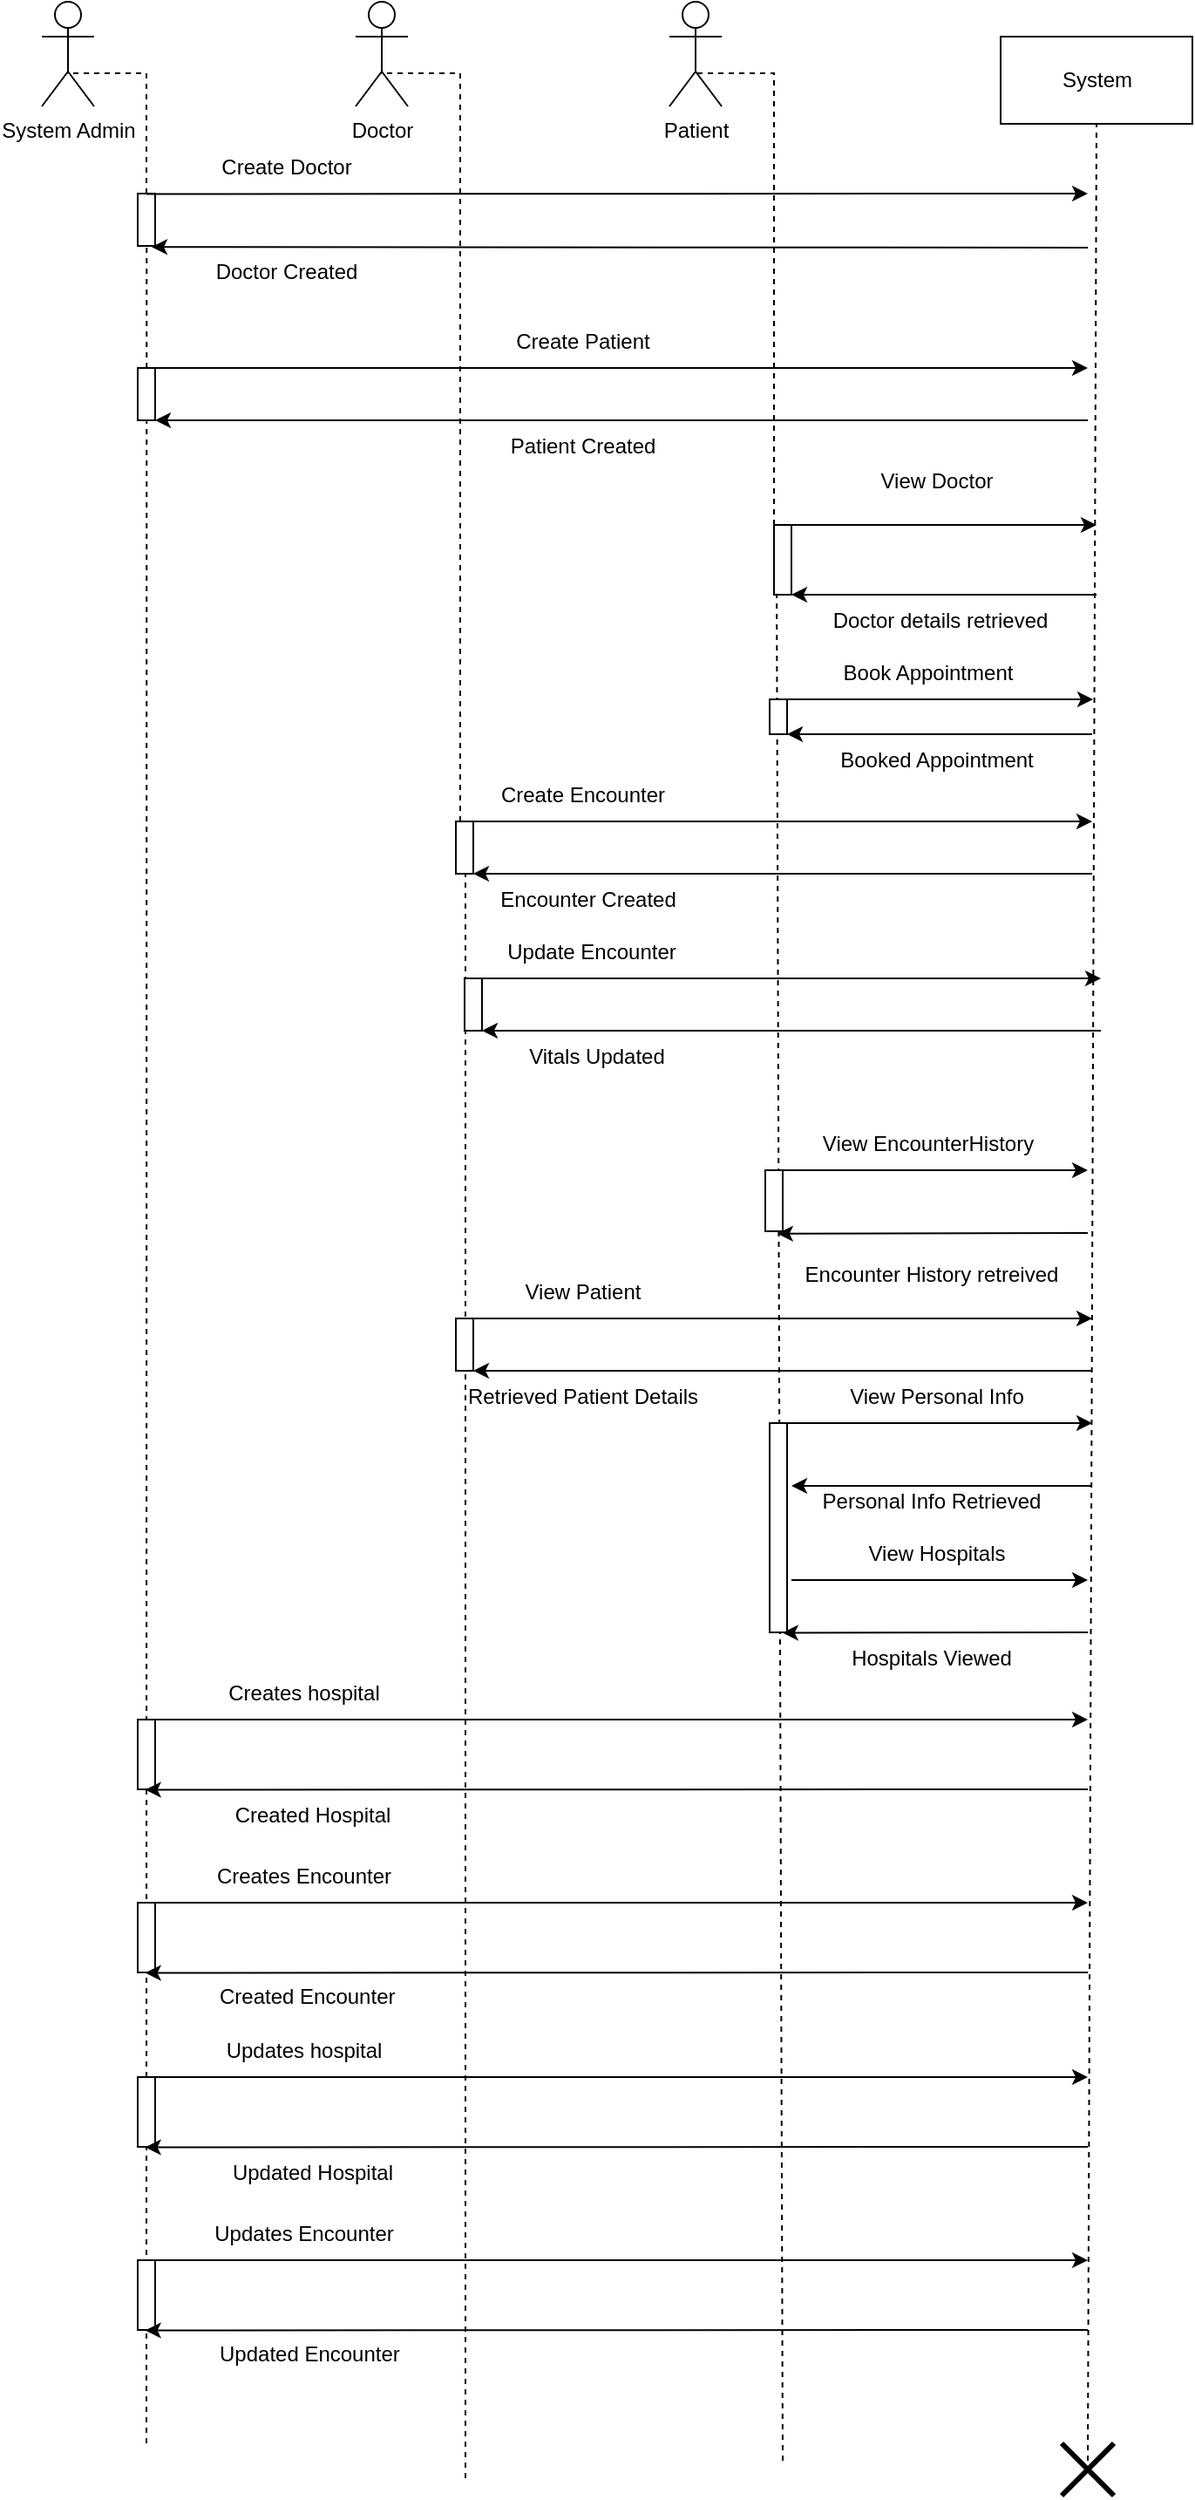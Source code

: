 <mxfile version="20.5.1" type="google" pages="2"><diagram id="kgpKYQtTHZ0yAKxKKP6v" name="Page-1"><mxGraphModel grid="1" page="0" gridSize="10" guides="1" tooltips="1" connect="1" arrows="1" fold="1" pageScale="1" pageWidth="850" pageHeight="1100" math="0" shadow="0"><root><mxCell id="0"/><mxCell id="1" parent="0"/><mxCell id="3nuBFxr9cyL0pnOWT2aG-9" value="callback" style="verticalAlign=bottom;endArrow=block;entryX=1;entryY=0;shadow=0;strokeWidth=1;" edge="1" parent="1"><mxGeometry relative="1" as="geometry"><mxPoint x="345" y="200" as="sourcePoint"/></mxGeometry></mxCell><mxCell id="3nuBFxr9cyL0pnOWT2aG-10" value="return" style="verticalAlign=bottom;endArrow=open;dashed=1;endSize=8;exitX=1;exitY=0.95;shadow=0;strokeWidth=1;" edge="1" parent="1"><mxGeometry relative="1" as="geometry"><mxPoint x="345" y="276" as="targetPoint"/></mxGeometry></mxCell><mxCell id="G8Q7i7XXhWaRESNNn0yH-6" value="System Admin" style="shape=umlActor;verticalLabelPosition=bottom;verticalAlign=top;html=1;" vertex="1" parent="1"><mxGeometry x="260" y="80" width="30" height="60" as="geometry"/></mxCell><mxCell id="G8Q7i7XXhWaRESNNn0yH-7" value="" style="endArrow=none;dashed=1;html=1;rounded=0;entryX=0.467;entryY=0.683;entryDx=0;entryDy=0;entryPerimeter=0;startArrow=none;" edge="1" parent="1" source="G8Q7i7XXhWaRESNNn0yH-18" target="G8Q7i7XXhWaRESNNn0yH-6"><mxGeometry width="50" height="50" relative="1" as="geometry"><mxPoint x="320" y="574" as="sourcePoint"/><mxPoint x="430" y="190" as="targetPoint"/><Array as="points"><mxPoint x="320" y="121"/></Array></mxGeometry></mxCell><mxCell id="G8Q7i7XXhWaRESNNn0yH-11" value="Doctor" style="shape=umlActor;verticalLabelPosition=bottom;verticalAlign=top;html=1;" vertex="1" parent="1"><mxGeometry x="440" y="80" width="30" height="60" as="geometry"/></mxCell><mxCell id="G8Q7i7XXhWaRESNNn0yH-12" value="" style="endArrow=none;dashed=1;html=1;rounded=0;entryX=0.467;entryY=0.683;entryDx=0;entryDy=0;entryPerimeter=0;startArrow=none;" edge="1" parent="1" source="G8Q7i7XXhWaRESNNn0yH-34" target="G8Q7i7XXhWaRESNNn0yH-11"><mxGeometry width="50" height="50" relative="1" as="geometry"><mxPoint x="500" y="574" as="sourcePoint"/><mxPoint x="610" y="190" as="targetPoint"/><Array as="points"><mxPoint x="500" y="121"/></Array></mxGeometry></mxCell><mxCell id="G8Q7i7XXhWaRESNNn0yH-13" value="Patient" style="shape=umlActor;verticalLabelPosition=bottom;verticalAlign=top;html=1;" vertex="1" parent="1"><mxGeometry x="620" y="80" width="30" height="60" as="geometry"/></mxCell><mxCell id="G8Q7i7XXhWaRESNNn0yH-14" value="" style="endArrow=none;dashed=1;html=1;rounded=0;entryX=0.467;entryY=0.683;entryDx=0;entryDy=0;entryPerimeter=0;startArrow=none;" edge="1" parent="1" source="G8Q7i7XXhWaRESNNn0yH-40" target="G8Q7i7XXhWaRESNNn0yH-13"><mxGeometry width="50" height="50" relative="1" as="geometry"><mxPoint x="680" y="574" as="sourcePoint"/><mxPoint x="790" y="190" as="targetPoint"/><Array as="points"><mxPoint x="680" y="121"/></Array></mxGeometry></mxCell><mxCell id="G8Q7i7XXhWaRESNNn0yH-15" value="System" style="html=1;" vertex="1" parent="1"><mxGeometry x="810" y="100" width="110" height="50" as="geometry"/></mxCell><mxCell id="G8Q7i7XXhWaRESNNn0yH-16" value="" style="endArrow=none;dashed=1;html=1;rounded=0;entryX=0.5;entryY=1;entryDx=0;entryDy=0;startArrow=none;" edge="1" parent="1" target="G8Q7i7XXhWaRESNNn0yH-15"><mxGeometry width="50" height="50" relative="1" as="geometry"><mxPoint x="860" y="1490" as="sourcePoint"/><mxPoint x="890" y="220" as="targetPoint"/></mxGeometry></mxCell><mxCell id="G8Q7i7XXhWaRESNNn0yH-18" value="" style="html=1;points=[];perimeter=orthogonalPerimeter;" vertex="1" parent="1"><mxGeometry x="315" y="190" width="10" height="30" as="geometry"/></mxCell><mxCell id="G8Q7i7XXhWaRESNNn0yH-19" value="" style="endArrow=none;dashed=1;html=1;rounded=0;entryX=0.512;entryY=1.02;entryDx=0;entryDy=0;entryPerimeter=0;startArrow=none;" edge="1" parent="1" source="G8Q7i7XXhWaRESNNn0yH-25" target="G8Q7i7XXhWaRESNNn0yH-18"><mxGeometry width="50" height="50" relative="1" as="geometry"><mxPoint x="320" y="574" as="sourcePoint"/><mxPoint x="318" y="252" as="targetPoint"/><Array as="points"/></mxGeometry></mxCell><mxCell id="G8Q7i7XXhWaRESNNn0yH-21" value="" style="endArrow=classic;html=1;rounded=0;exitX=0.518;exitY=0.008;exitDx=0;exitDy=0;exitPerimeter=0;" edge="1" parent="1" source="G8Q7i7XXhWaRESNNn0yH-18"><mxGeometry width="50" height="50" relative="1" as="geometry"><mxPoint x="390" y="280" as="sourcePoint"/><mxPoint x="860" y="190" as="targetPoint"/></mxGeometry></mxCell><mxCell id="G8Q7i7XXhWaRESNNn0yH-22" value="Create Doctor" style="text;html=1;align=center;verticalAlign=middle;resizable=0;points=[];autosize=1;strokeColor=none;fillColor=none;" vertex="1" parent="1"><mxGeometry x="350" y="160" width="100" height="30" as="geometry"/></mxCell><mxCell id="G8Q7i7XXhWaRESNNn0yH-23" value="" style="endArrow=classic;html=1;rounded=0;entryX=0.8;entryY=1.02;entryDx=0;entryDy=0;entryPerimeter=0;" edge="1" parent="1" target="G8Q7i7XXhWaRESNNn0yH-18"><mxGeometry width="50" height="50" relative="1" as="geometry"><mxPoint x="860" y="221" as="sourcePoint"/><mxPoint x="840" y="270" as="targetPoint"/></mxGeometry></mxCell><mxCell id="G8Q7i7XXhWaRESNNn0yH-24" value="Doctor Created" style="text;html=1;align=center;verticalAlign=middle;resizable=0;points=[];autosize=1;strokeColor=none;fillColor=none;" vertex="1" parent="1"><mxGeometry x="345" y="220" width="110" height="30" as="geometry"/></mxCell><mxCell id="G8Q7i7XXhWaRESNNn0yH-25" value="" style="html=1;points=[];perimeter=orthogonalPerimeter;" vertex="1" parent="1"><mxGeometry x="315" y="290" width="10" height="30" as="geometry"/></mxCell><mxCell id="G8Q7i7XXhWaRESNNn0yH-26" value="" style="endArrow=none;dashed=1;html=1;rounded=0;entryX=0.512;entryY=1.02;entryDx=0;entryDy=0;entryPerimeter=0;startArrow=none;" edge="1" parent="1" target="G8Q7i7XXhWaRESNNn0yH-25"><mxGeometry width="50" height="50" relative="1" as="geometry"><mxPoint x="320" y="1480" as="sourcePoint"/><mxPoint x="320.12" y="241" as="targetPoint"/><Array as="points"/></mxGeometry></mxCell><mxCell id="G8Q7i7XXhWaRESNNn0yH-27" value="" style="endArrow=classic;html=1;rounded=0;" edge="1" parent="1"><mxGeometry width="50" height="50" relative="1" as="geometry"><mxPoint x="320" y="290" as="sourcePoint"/><mxPoint x="860" y="290" as="targetPoint"/></mxGeometry></mxCell><mxCell id="G8Q7i7XXhWaRESNNn0yH-28" value="Create Patient" style="text;html=1;align=center;verticalAlign=middle;resizable=0;points=[];autosize=1;strokeColor=none;fillColor=none;" vertex="1" parent="1"><mxGeometry x="520" y="260" width="100" height="30" as="geometry"/></mxCell><mxCell id="G8Q7i7XXhWaRESNNn0yH-29" value="" style="endArrow=classic;html=1;rounded=0;" edge="1" parent="1" target="G8Q7i7XXhWaRESNNn0yH-25"><mxGeometry width="50" height="50" relative="1" as="geometry"><mxPoint x="860" y="320" as="sourcePoint"/><mxPoint x="320" y="341" as="targetPoint"/></mxGeometry></mxCell><mxCell id="G8Q7i7XXhWaRESNNn0yH-31" value="Patient Created" style="text;html=1;align=center;verticalAlign=middle;resizable=0;points=[];autosize=1;strokeColor=none;fillColor=none;" vertex="1" parent="1"><mxGeometry x="515" y="320" width="110" height="30" as="geometry"/></mxCell><mxCell id="G8Q7i7XXhWaRESNNn0yH-34" value="" style="html=1;points=[];perimeter=orthogonalPerimeter;" vertex="1" parent="1"><mxGeometry x="497.5" y="550" width="10" height="30" as="geometry"/></mxCell><mxCell id="G8Q7i7XXhWaRESNNn0yH-35" value="" style="endArrow=none;dashed=1;html=1;rounded=0;" edge="1" parent="1" target="G8Q7i7XXhWaRESNNn0yH-34"><mxGeometry width="50" height="50" relative="1" as="geometry"><mxPoint x="503" y="1500" as="sourcePoint"/><mxPoint x="500" y="460" as="targetPoint"/><Array as="points"/></mxGeometry></mxCell><mxCell id="G8Q7i7XXhWaRESNNn0yH-36" value="" style="endArrow=classic;html=1;rounded=0;" edge="1" parent="1" source="G8Q7i7XXhWaRESNNn0yH-34"><mxGeometry width="50" height="50" relative="1" as="geometry"><mxPoint x="592.5" y="600" as="sourcePoint"/><mxPoint x="862.5" y="550" as="targetPoint"/></mxGeometry></mxCell><mxCell id="G8Q7i7XXhWaRESNNn0yH-37" value="" style="endArrow=classic;html=1;rounded=0;" edge="1" parent="1" target="G8Q7i7XXhWaRESNNn0yH-34"><mxGeometry width="50" height="50" relative="1" as="geometry"><mxPoint x="862.5" y="580" as="sourcePoint"/><mxPoint x="502.5" y="590" as="targetPoint"/></mxGeometry></mxCell><mxCell id="G8Q7i7XXhWaRESNNn0yH-38" value="Create Encounter" style="text;html=1;align=center;verticalAlign=middle;resizable=0;points=[];autosize=1;strokeColor=none;fillColor=none;" vertex="1" parent="1"><mxGeometry x="510" y="520" width="120" height="30" as="geometry"/></mxCell><mxCell id="G8Q7i7XXhWaRESNNn0yH-39" value="Encounter Created" style="text;html=1;align=center;verticalAlign=middle;resizable=0;points=[];autosize=1;strokeColor=none;fillColor=none;" vertex="1" parent="1"><mxGeometry x="507.5" y="580" width="130" height="30" as="geometry"/></mxCell><mxCell id="G8Q7i7XXhWaRESNNn0yH-40" value="" style="html=1;points=[];perimeter=orthogonalPerimeter;" vertex="1" parent="1"><mxGeometry x="680" y="380" width="10" height="40" as="geometry"/></mxCell><mxCell id="G8Q7i7XXhWaRESNNn0yH-41" value="" style="endArrow=none;dashed=1;html=1;rounded=0;entryX=0.156;entryY=1.006;entryDx=0;entryDy=0;entryPerimeter=0;" edge="1" parent="1" target="G8Q7i7XXhWaRESNNn0yH-40"><mxGeometry width="50" height="50" relative="1" as="geometry"><mxPoint x="685" y="1490" as="sourcePoint"/><mxPoint x="680" y="460" as="targetPoint"/><Array as="points"/></mxGeometry></mxCell><mxCell id="G8Q7i7XXhWaRESNNn0yH-42" value="" style="endArrow=classic;html=1;rounded=0;" edge="1" parent="1"><mxGeometry width="50" height="50" relative="1" as="geometry"><mxPoint x="685" y="380" as="sourcePoint"/><mxPoint x="865" y="380" as="targetPoint"/></mxGeometry></mxCell><mxCell id="G8Q7i7XXhWaRESNNn0yH-43" value="View Doctor" style="text;html=1;align=center;verticalAlign=middle;resizable=0;points=[];autosize=1;strokeColor=none;fillColor=none;" vertex="1" parent="1"><mxGeometry x="727.5" y="340" width="90" height="30" as="geometry"/></mxCell><mxCell id="G8Q7i7XXhWaRESNNn0yH-44" value="" style="endArrow=classic;html=1;rounded=0;" edge="1" parent="1"><mxGeometry width="50" height="50" relative="1" as="geometry"><mxPoint x="865" y="420" as="sourcePoint"/><mxPoint x="690" y="420" as="targetPoint"/></mxGeometry></mxCell><mxCell id="G8Q7i7XXhWaRESNNn0yH-45" value="Doctor details retrieved" style="text;html=1;align=center;verticalAlign=middle;resizable=0;points=[];autosize=1;strokeColor=none;fillColor=none;" vertex="1" parent="1"><mxGeometry x="700" y="420" width="150" height="30" as="geometry"/></mxCell><mxCell id="G8Q7i7XXhWaRESNNn0yH-51" value="" style="html=1;points=[];perimeter=orthogonalPerimeter;" vertex="1" parent="1"><mxGeometry x="675" y="750" width="10" height="35" as="geometry"/></mxCell><mxCell id="G8Q7i7XXhWaRESNNn0yH-52" value="" style="endArrow=classic;html=1;rounded=0;" edge="1" parent="1"><mxGeometry width="50" height="50" relative="1" as="geometry"><mxPoint x="680" y="750" as="sourcePoint"/><mxPoint x="860" y="750" as="targetPoint"/></mxGeometry></mxCell><mxCell id="G8Q7i7XXhWaRESNNn0yH-53" value="View EncounterHistory" style="text;html=1;align=center;verticalAlign=middle;resizable=0;points=[];autosize=1;strokeColor=none;fillColor=none;" vertex="1" parent="1"><mxGeometry x="692.5" y="720" width="150" height="30" as="geometry"/></mxCell><mxCell id="G8Q7i7XXhWaRESNNn0yH-54" value="" style="endArrow=classic;html=1;rounded=0;entryX=0.691;entryY=1.039;entryDx=0;entryDy=0;entryPerimeter=0;" edge="1" parent="1" target="G8Q7i7XXhWaRESNNn0yH-51"><mxGeometry width="50" height="50" relative="1" as="geometry"><mxPoint x="860" y="786" as="sourcePoint"/><mxPoint x="685" y="790" as="targetPoint"/></mxGeometry></mxCell><mxCell id="G8Q7i7XXhWaRESNNn0yH-55" value="Encounter History retreived" style="text;html=1;align=center;verticalAlign=middle;resizable=0;points=[];autosize=1;strokeColor=none;fillColor=none;" vertex="1" parent="1"><mxGeometry x="685" y="795" width="170" height="30" as="geometry"/></mxCell><mxCell id="G8Q7i7XXhWaRESNNn0yH-56" value="" style="html=1;points=[];perimeter=orthogonalPerimeter;" vertex="1" parent="1"><mxGeometry x="497.5" y="835" width="10" height="30" as="geometry"/></mxCell><mxCell id="G8Q7i7XXhWaRESNNn0yH-57" value="" style="endArrow=classic;html=1;rounded=0;" edge="1" parent="1" source="G8Q7i7XXhWaRESNNn0yH-56"><mxGeometry width="50" height="50" relative="1" as="geometry"><mxPoint x="592.5" y="885" as="sourcePoint"/><mxPoint x="862.5" y="835" as="targetPoint"/></mxGeometry></mxCell><mxCell id="G8Q7i7XXhWaRESNNn0yH-58" value="" style="endArrow=classic;html=1;rounded=0;" edge="1" parent="1" target="G8Q7i7XXhWaRESNNn0yH-56"><mxGeometry width="50" height="50" relative="1" as="geometry"><mxPoint x="862.5" y="865" as="sourcePoint"/><mxPoint x="502.5" y="875" as="targetPoint"/></mxGeometry></mxCell><mxCell id="G8Q7i7XXhWaRESNNn0yH-59" value="View Patient" style="text;html=1;align=center;verticalAlign=middle;resizable=0;points=[];autosize=1;strokeColor=none;fillColor=none;" vertex="1" parent="1"><mxGeometry x="525" y="805" width="90" height="30" as="geometry"/></mxCell><mxCell id="G8Q7i7XXhWaRESNNn0yH-60" value="Retrieved Patient Details" style="text;html=1;align=center;verticalAlign=middle;resizable=0;points=[];autosize=1;strokeColor=none;fillColor=none;" vertex="1" parent="1"><mxGeometry x="490" y="865" width="160" height="30" as="geometry"/></mxCell><mxCell id="G8Q7i7XXhWaRESNNn0yH-61" value="" style="html=1;points=[];perimeter=orthogonalPerimeter;" vertex="1" parent="1"><mxGeometry x="677.5" y="895" width="10" height="120" as="geometry"/></mxCell><mxCell id="G8Q7i7XXhWaRESNNn0yH-62" value="" style="endArrow=classic;html=1;rounded=0;" edge="1" parent="1"><mxGeometry width="50" height="50" relative="1" as="geometry"><mxPoint x="682.5" y="895" as="sourcePoint"/><mxPoint x="862.5" y="895" as="targetPoint"/></mxGeometry></mxCell><mxCell id="G8Q7i7XXhWaRESNNn0yH-63" value="View Personal Info" style="text;html=1;align=center;verticalAlign=middle;resizable=0;points=[];autosize=1;strokeColor=none;fillColor=none;" vertex="1" parent="1"><mxGeometry x="707.5" y="865" width="130" height="30" as="geometry"/></mxCell><mxCell id="G8Q7i7XXhWaRESNNn0yH-64" value="" style="endArrow=classic;html=1;rounded=0;" edge="1" parent="1"><mxGeometry width="50" height="50" relative="1" as="geometry"><mxPoint x="862.5" y="931" as="sourcePoint"/><mxPoint x="690" y="931" as="targetPoint"/></mxGeometry></mxCell><mxCell id="G8Q7i7XXhWaRESNNn0yH-66" value="" style="endArrow=classic;html=1;rounded=0;" edge="1" parent="1"><mxGeometry width="50" height="50" relative="1" as="geometry"><mxPoint x="690" y="985" as="sourcePoint"/><mxPoint x="860" y="985" as="targetPoint"/></mxGeometry></mxCell><mxCell id="G8Q7i7XXhWaRESNNn0yH-67" value="View Hospitals" style="text;html=1;align=center;verticalAlign=middle;resizable=0;points=[];autosize=1;strokeColor=none;fillColor=none;" vertex="1" parent="1"><mxGeometry x="717.5" y="955" width="110" height="30" as="geometry"/></mxCell><mxCell id="G8Q7i7XXhWaRESNNn0yH-69" value="" style="endArrow=classic;html=1;rounded=0;entryX=0.739;entryY=1.002;entryDx=0;entryDy=0;entryPerimeter=0;" edge="1" parent="1" target="G8Q7i7XXhWaRESNNn0yH-61"><mxGeometry width="50" height="50" relative="1" as="geometry"><mxPoint x="860" y="1015" as="sourcePoint"/><mxPoint x="700" y="941" as="targetPoint"/></mxGeometry></mxCell><mxCell id="G8Q7i7XXhWaRESNNn0yH-70" value="Personal Info Retrieved" style="text;html=1;align=center;verticalAlign=middle;resizable=0;points=[];autosize=1;strokeColor=none;fillColor=none;" vertex="1" parent="1"><mxGeometry x="695" y="925" width="150" height="30" as="geometry"/></mxCell><mxCell id="G8Q7i7XXhWaRESNNn0yH-71" value="" style="html=1;points=[];perimeter=orthogonalPerimeter;" vertex="1" parent="1"><mxGeometry x="315" y="1065" width="10" height="40" as="geometry"/></mxCell><mxCell id="G8Q7i7XXhWaRESNNn0yH-73" value="" style="endArrow=classic;html=1;rounded=0;" edge="1" parent="1" source="G8Q7i7XXhWaRESNNn0yH-71"><mxGeometry width="50" height="50" relative="1" as="geometry"><mxPoint x="410" y="1095" as="sourcePoint"/><mxPoint x="860" y="1065" as="targetPoint"/></mxGeometry></mxCell><mxCell id="G8Q7i7XXhWaRESNNn0yH-74" value="Creates hospital" style="text;html=1;align=center;verticalAlign=middle;resizable=0;points=[];autosize=1;strokeColor=none;fillColor=none;" vertex="1" parent="1"><mxGeometry x="355" y="1035" width="110" height="30" as="geometry"/></mxCell><mxCell id="G8Q7i7XXhWaRESNNn0yH-75" value="" style="endArrow=classic;html=1;rounded=0;entryX=0.433;entryY=1.006;entryDx=0;entryDy=0;entryPerimeter=0;" edge="1" parent="1" target="G8Q7i7XXhWaRESNNn0yH-71"><mxGeometry width="50" height="50" relative="1" as="geometry"><mxPoint x="860" y="1105" as="sourcePoint"/><mxPoint x="517.5" y="715" as="targetPoint"/></mxGeometry></mxCell><mxCell id="G8Q7i7XXhWaRESNNn0yH-76" value="Created Hospital" style="text;html=1;align=center;verticalAlign=middle;resizable=0;points=[];autosize=1;strokeColor=none;fillColor=none;" vertex="1" parent="1"><mxGeometry x="355" y="1105" width="120" height="30" as="geometry"/></mxCell><mxCell id="G8Q7i7XXhWaRESNNn0yH-77" value="Hospitals Viewed" style="text;html=1;align=center;verticalAlign=middle;resizable=0;points=[];autosize=1;strokeColor=none;fillColor=none;" vertex="1" parent="1"><mxGeometry x="710" y="1015" width="120" height="30" as="geometry"/></mxCell><mxCell id="G8Q7i7XXhWaRESNNn0yH-79" value="" style="shape=umlDestroy;whiteSpace=wrap;html=1;strokeWidth=3;" vertex="1" parent="1"><mxGeometry x="845" y="1480" width="30" height="30" as="geometry"/></mxCell><mxCell id="G8Q7i7XXhWaRESNNn0yH-81" value="" style="html=1;points=[];perimeter=orthogonalPerimeter;" vertex="1" parent="1"><mxGeometry x="677.5" y="480" width="10" height="20" as="geometry"/></mxCell><mxCell id="G8Q7i7XXhWaRESNNn0yH-82" value="" style="endArrow=classic;html=1;rounded=0;" edge="1" parent="1"><mxGeometry width="50" height="50" relative="1" as="geometry"><mxPoint x="683" y="480" as="sourcePoint"/><mxPoint x="863" y="480" as="targetPoint"/></mxGeometry></mxCell><mxCell id="G8Q7i7XXhWaRESNNn0yH-83" value="" style="endArrow=classic;html=1;rounded=0;" edge="1" parent="1"><mxGeometry width="50" height="50" relative="1" as="geometry"><mxPoint x="862.5" y="500" as="sourcePoint"/><mxPoint x="687.5" y="500" as="targetPoint"/></mxGeometry></mxCell><mxCell id="G8Q7i7XXhWaRESNNn0yH-84" value="Booked Appointment" style="text;html=1;align=center;verticalAlign=middle;resizable=0;points=[];autosize=1;strokeColor=none;fillColor=none;" vertex="1" parent="1"><mxGeometry x="702.5" y="500" width="140" height="30" as="geometry"/></mxCell><mxCell id="G8Q7i7XXhWaRESNNn0yH-85" value="Book Appointment" style="text;html=1;align=center;verticalAlign=middle;resizable=0;points=[];autosize=1;strokeColor=none;fillColor=none;" vertex="1" parent="1"><mxGeometry x="707.5" y="450" width="120" height="30" as="geometry"/></mxCell><mxCell id="G8Q7i7XXhWaRESNNn0yH-86" value="" style="html=1;points=[];perimeter=orthogonalPerimeter;" vertex="1" parent="1"><mxGeometry x="502.5" y="640" width="10" height="30" as="geometry"/></mxCell><mxCell id="G8Q7i7XXhWaRESNNn0yH-87" value="" style="endArrow=classic;html=1;rounded=0;" edge="1" parent="1" source="G8Q7i7XXhWaRESNNn0yH-86"><mxGeometry width="50" height="50" relative="1" as="geometry"><mxPoint x="597.5" y="690" as="sourcePoint"/><mxPoint x="867.5" y="640" as="targetPoint"/></mxGeometry></mxCell><mxCell id="G8Q7i7XXhWaRESNNn0yH-88" value="" style="endArrow=classic;html=1;rounded=0;" edge="1" parent="1" target="G8Q7i7XXhWaRESNNn0yH-86"><mxGeometry width="50" height="50" relative="1" as="geometry"><mxPoint x="867.5" y="670" as="sourcePoint"/><mxPoint x="507.5" y="680" as="targetPoint"/></mxGeometry></mxCell><mxCell id="G8Q7i7XXhWaRESNNn0yH-89" value="Update Encounter" style="text;html=1;align=center;verticalAlign=middle;resizable=0;points=[];autosize=1;strokeColor=none;fillColor=none;" vertex="1" parent="1"><mxGeometry x="515" y="610" width="120" height="30" as="geometry"/></mxCell><mxCell id="G8Q7i7XXhWaRESNNn0yH-90" value="Vitals Updated" style="text;html=1;align=center;verticalAlign=middle;resizable=0;points=[];autosize=1;strokeColor=none;fillColor=none;" vertex="1" parent="1"><mxGeometry x="527.5" y="670" width="100" height="30" as="geometry"/></mxCell><mxCell id="G8Q7i7XXhWaRESNNn0yH-93" value="" style="html=1;points=[];perimeter=orthogonalPerimeter;" vertex="1" parent="1"><mxGeometry x="315" y="1170" width="10" height="40" as="geometry"/></mxCell><mxCell id="G8Q7i7XXhWaRESNNn0yH-94" value="" style="endArrow=classic;html=1;rounded=0;" edge="1" parent="1" source="G8Q7i7XXhWaRESNNn0yH-93"><mxGeometry width="50" height="50" relative="1" as="geometry"><mxPoint x="410" y="1200" as="sourcePoint"/><mxPoint x="860" y="1170" as="targetPoint"/></mxGeometry></mxCell><mxCell id="G8Q7i7XXhWaRESNNn0yH-95" value="Creates Encounter" style="text;html=1;align=center;verticalAlign=middle;resizable=0;points=[];autosize=1;strokeColor=none;fillColor=none;" vertex="1" parent="1"><mxGeometry x="345" y="1140" width="130" height="30" as="geometry"/></mxCell><mxCell id="G8Q7i7XXhWaRESNNn0yH-96" value="" style="endArrow=classic;html=1;rounded=0;entryX=0.433;entryY=1.006;entryDx=0;entryDy=0;entryPerimeter=0;" edge="1" parent="1" target="G8Q7i7XXhWaRESNNn0yH-93"><mxGeometry width="50" height="50" relative="1" as="geometry"><mxPoint x="860" y="1210" as="sourcePoint"/><mxPoint x="517.5" y="820" as="targetPoint"/></mxGeometry></mxCell><mxCell id="G8Q7i7XXhWaRESNNn0yH-99" value="&amp;nbsp;&amp;nbsp;&amp;nbsp;&amp;nbsp;&amp;nbsp;&amp;nbsp;&amp;nbsp;&amp;nbsp; Created Encounter" style="text;whiteSpace=wrap;html=1;" vertex="1" parent="1"><mxGeometry x="330" y="1210" width="190" height="40" as="geometry"/></mxCell><mxCell id="G8Q7i7XXhWaRESNNn0yH-110" value="" style="html=1;points=[];perimeter=orthogonalPerimeter;" vertex="1" parent="1"><mxGeometry x="315" y="1270" width="10" height="40" as="geometry"/></mxCell><mxCell id="G8Q7i7XXhWaRESNNn0yH-111" value="" style="endArrow=classic;html=1;rounded=0;" edge="1" parent="1" source="G8Q7i7XXhWaRESNNn0yH-110"><mxGeometry width="50" height="50" relative="1" as="geometry"><mxPoint x="410" y="1300" as="sourcePoint"/><mxPoint x="860" y="1270.0" as="targetPoint"/></mxGeometry></mxCell><mxCell id="G8Q7i7XXhWaRESNNn0yH-112" value="Updates hospital" style="text;html=1;align=center;verticalAlign=middle;resizable=0;points=[];autosize=1;strokeColor=none;fillColor=none;" vertex="1" parent="1"><mxGeometry x="350" y="1240" width="120" height="30" as="geometry"/></mxCell><mxCell id="G8Q7i7XXhWaRESNNn0yH-113" value="" style="endArrow=classic;html=1;rounded=0;entryX=0.433;entryY=1.006;entryDx=0;entryDy=0;entryPerimeter=0;" edge="1" parent="1" target="G8Q7i7XXhWaRESNNn0yH-110"><mxGeometry width="50" height="50" relative="1" as="geometry"><mxPoint x="860" y="1310.0" as="sourcePoint"/><mxPoint x="517.5" y="920" as="targetPoint"/></mxGeometry></mxCell><mxCell id="G8Q7i7XXhWaRESNNn0yH-114" value="Updated Hospital" style="text;html=1;align=center;verticalAlign=middle;resizable=0;points=[];autosize=1;strokeColor=none;fillColor=none;" vertex="1" parent="1"><mxGeometry x="355" y="1310" width="120" height="30" as="geometry"/></mxCell><mxCell id="G8Q7i7XXhWaRESNNn0yH-115" value="" style="html=1;points=[];perimeter=orthogonalPerimeter;" vertex="1" parent="1"><mxGeometry x="315" y="1375" width="10" height="40" as="geometry"/></mxCell><mxCell id="G8Q7i7XXhWaRESNNn0yH-116" value="" style="endArrow=classic;html=1;rounded=0;" edge="1" parent="1" source="G8Q7i7XXhWaRESNNn0yH-115"><mxGeometry width="50" height="50" relative="1" as="geometry"><mxPoint x="410" y="1405" as="sourcePoint"/><mxPoint x="860" y="1375.0" as="targetPoint"/></mxGeometry></mxCell><mxCell id="G8Q7i7XXhWaRESNNn0yH-117" value="Updates Encounter" style="text;html=1;align=center;verticalAlign=middle;resizable=0;points=[];autosize=1;strokeColor=none;fillColor=none;" vertex="1" parent="1"><mxGeometry x="345" y="1345" width="130" height="30" as="geometry"/></mxCell><mxCell id="G8Q7i7XXhWaRESNNn0yH-118" value="" style="endArrow=classic;html=1;rounded=0;entryX=0.433;entryY=1.006;entryDx=0;entryDy=0;entryPerimeter=0;" edge="1" parent="1" target="G8Q7i7XXhWaRESNNn0yH-115"><mxGeometry width="50" height="50" relative="1" as="geometry"><mxPoint x="860" y="1415.0" as="sourcePoint"/><mxPoint x="517.5" y="1025" as="targetPoint"/></mxGeometry></mxCell><mxCell id="G8Q7i7XXhWaRESNNn0yH-119" value="&amp;nbsp; &amp;nbsp; &amp;nbsp; &amp;nbsp;&amp;nbsp; Updated Encounter" style="text;whiteSpace=wrap;html=1;" vertex="1" parent="1"><mxGeometry x="330" y="1415" width="190" height="40" as="geometry"/></mxCell></root></mxGraphModel></diagram><diagram id="PXwzqQQz0UJ1clhAfGXp" name="Page-2"><mxGraphModel grid="1" page="1" gridSize="10" guides="1" tooltips="1" connect="1" arrows="1" fold="1" pageScale="1" pageWidth="850" pageHeight="1100" math="0" shadow="0"><root><mxCell id="0"/><mxCell id="1" parent="0"/><mxCell id="MIMg9S5o4jGFpiZ387uD-1" value="System Admin" style="shape=umlActor;verticalLabelPosition=bottom;verticalAlign=top;html=1;" parent="1" vertex="1"><mxGeometry x="260" y="80" width="30" height="60" as="geometry"/></mxCell><mxCell id="MIMg9S5o4jGFpiZ387uD-2" value="" style="endArrow=none;dashed=1;html=1;rounded=0;entryX=0.467;entryY=0.683;entryDx=0;entryDy=0;entryPerimeter=0;startArrow=none;" parent="1" source="MIMg9S5o4jGFpiZ387uD-9" target="MIMg9S5o4jGFpiZ387uD-1" edge="1"><mxGeometry width="50" height="50" relative="1" as="geometry"><mxPoint x="320" y="574" as="sourcePoint"/><mxPoint x="430" y="190" as="targetPoint"/><Array as="points"><mxPoint x="320" y="121"/></Array></mxGeometry></mxCell><mxCell id="MIMg9S5o4jGFpiZ387uD-3" value="Doctor" style="shape=umlActor;verticalLabelPosition=bottom;verticalAlign=top;html=1;" parent="1" vertex="1"><mxGeometry x="440" y="80" width="30" height="60" as="geometry"/></mxCell><mxCell id="MIMg9S5o4jGFpiZ387uD-4" value="" style="endArrow=none;dashed=1;html=1;rounded=0;entryX=0.467;entryY=0.683;entryDx=0;entryDy=0;entryPerimeter=0;startArrow=none;" parent="1" source="MIMg9S5o4jGFpiZ387uD-21" target="MIMg9S5o4jGFpiZ387uD-3" edge="1"><mxGeometry width="50" height="50" relative="1" as="geometry"><mxPoint x="500" y="574" as="sourcePoint"/><mxPoint x="610" y="190" as="targetPoint"/><Array as="points"><mxPoint x="500" y="121"/></Array></mxGeometry></mxCell><mxCell id="MIMg9S5o4jGFpiZ387uD-5" value="Patient" style="shape=umlActor;verticalLabelPosition=bottom;verticalAlign=top;html=1;" parent="1" vertex="1"><mxGeometry x="620" y="80" width="30" height="60" as="geometry"/></mxCell><mxCell id="MIMg9S5o4jGFpiZ387uD-6" value="" style="endArrow=none;dashed=1;html=1;rounded=0;entryX=0.467;entryY=0.683;entryDx=0;entryDy=0;entryPerimeter=0;startArrow=none;" parent="1" source="MIMg9S5o4jGFpiZ387uD-27" target="MIMg9S5o4jGFpiZ387uD-5" edge="1"><mxGeometry width="50" height="50" relative="1" as="geometry"><mxPoint x="680" y="574" as="sourcePoint"/><mxPoint x="790" y="190" as="targetPoint"/><Array as="points"><mxPoint x="680" y="121"/></Array></mxGeometry></mxCell><mxCell id="MIMg9S5o4jGFpiZ387uD-7" value="System" style="html=1;" parent="1" vertex="1"><mxGeometry x="810" y="100" width="110" height="50" as="geometry"/></mxCell><mxCell id="MIMg9S5o4jGFpiZ387uD-8" value="" style="endArrow=none;dashed=1;html=1;rounded=0;entryX=0.5;entryY=1;entryDx=0;entryDy=0;startArrow=none;" parent="1" source="MIMg9S5o4jGFpiZ387uD-58" target="MIMg9S5o4jGFpiZ387uD-7" edge="1"><mxGeometry width="50" height="50" relative="1" as="geometry"><mxPoint x="865" y="1023.333" as="sourcePoint"/><mxPoint x="890" y="220" as="targetPoint"/></mxGeometry></mxCell><mxCell id="MIMg9S5o4jGFpiZ387uD-9" value="" style="html=1;points=[];perimeter=orthogonalPerimeter;" parent="1" vertex="1"><mxGeometry x="315" y="190" width="10" height="30" as="geometry"/></mxCell><mxCell id="MIMg9S5o4jGFpiZ387uD-10" value="" style="endArrow=none;dashed=1;html=1;rounded=0;entryX=0.512;entryY=1.02;entryDx=0;entryDy=0;entryPerimeter=0;startArrow=none;" parent="1" source="MIMg9S5o4jGFpiZ387uD-15" target="MIMg9S5o4jGFpiZ387uD-9" edge="1"><mxGeometry width="50" height="50" relative="1" as="geometry"><mxPoint x="320" y="574" as="sourcePoint"/><mxPoint x="318" y="252" as="targetPoint"/><Array as="points"/></mxGeometry></mxCell><mxCell id="MIMg9S5o4jGFpiZ387uD-11" value="" style="endArrow=classic;html=1;rounded=0;exitX=0.518;exitY=0.008;exitDx=0;exitDy=0;exitPerimeter=0;" parent="1" source="MIMg9S5o4jGFpiZ387uD-9" edge="1"><mxGeometry width="50" height="50" relative="1" as="geometry"><mxPoint x="390" y="280" as="sourcePoint"/><mxPoint x="860" y="190" as="targetPoint"/></mxGeometry></mxCell><mxCell id="MIMg9S5o4jGFpiZ387uD-12" value="Create Doctor" style="text;html=1;align=center;verticalAlign=middle;resizable=0;points=[];autosize=1;strokeColor=none;fillColor=none;" parent="1" vertex="1"><mxGeometry x="350" y="160" width="100" height="30" as="geometry"/></mxCell><mxCell id="MIMg9S5o4jGFpiZ387uD-13" value="" style="endArrow=classic;html=1;rounded=0;entryX=0.8;entryY=1.02;entryDx=0;entryDy=0;entryPerimeter=0;" parent="1" target="MIMg9S5o4jGFpiZ387uD-9" edge="1"><mxGeometry width="50" height="50" relative="1" as="geometry"><mxPoint x="860" y="221" as="sourcePoint"/><mxPoint x="840" y="270" as="targetPoint"/></mxGeometry></mxCell><mxCell id="MIMg9S5o4jGFpiZ387uD-14" value="Doctor Created" style="text;html=1;align=center;verticalAlign=middle;resizable=0;points=[];autosize=1;strokeColor=none;fillColor=none;" parent="1" vertex="1"><mxGeometry x="345" y="220" width="110" height="30" as="geometry"/></mxCell><mxCell id="MIMg9S5o4jGFpiZ387uD-15" value="" style="html=1;points=[];perimeter=orthogonalPerimeter;" parent="1" vertex="1"><mxGeometry x="315" y="290" width="10" height="30" as="geometry"/></mxCell><mxCell id="MIMg9S5o4jGFpiZ387uD-16" value="" style="endArrow=none;dashed=1;html=1;rounded=0;entryX=0.512;entryY=1.02;entryDx=0;entryDy=0;entryPerimeter=0;startArrow=none;" parent="1" source="MIMg9S5o4jGFpiZ387uD-51" target="MIMg9S5o4jGFpiZ387uD-15" edge="1"><mxGeometry width="50" height="50" relative="1" as="geometry"><mxPoint x="320" y="990" as="sourcePoint"/><mxPoint x="320.12" y="241" as="targetPoint"/><Array as="points"/></mxGeometry></mxCell><mxCell id="MIMg9S5o4jGFpiZ387uD-17" value="" style="endArrow=classic;html=1;rounded=0;" parent="1" edge="1"><mxGeometry width="50" height="50" relative="1" as="geometry"><mxPoint x="320" y="290" as="sourcePoint"/><mxPoint x="860" y="290" as="targetPoint"/></mxGeometry></mxCell><mxCell id="MIMg9S5o4jGFpiZ387uD-18" value="Create Patient" style="text;html=1;align=center;verticalAlign=middle;resizable=0;points=[];autosize=1;strokeColor=none;fillColor=none;" parent="1" vertex="1"><mxGeometry x="520" y="260" width="100" height="30" as="geometry"/></mxCell><mxCell id="MIMg9S5o4jGFpiZ387uD-19" value="" style="endArrow=classic;html=1;rounded=0;" parent="1" target="MIMg9S5o4jGFpiZ387uD-15" edge="1"><mxGeometry width="50" height="50" relative="1" as="geometry"><mxPoint x="860" y="320" as="sourcePoint"/><mxPoint x="320" y="341" as="targetPoint"/></mxGeometry></mxCell><mxCell id="MIMg9S5o4jGFpiZ387uD-20" value="Patient Created" style="text;html=1;align=center;verticalAlign=middle;resizable=0;points=[];autosize=1;strokeColor=none;fillColor=none;" parent="1" vertex="1"><mxGeometry x="515" y="320" width="110" height="30" as="geometry"/></mxCell><mxCell id="MIMg9S5o4jGFpiZ387uD-21" value="" style="html=1;points=[];perimeter=orthogonalPerimeter;" parent="1" vertex="1"><mxGeometry x="497.5" y="450" width="10" height="30" as="geometry"/></mxCell><mxCell id="MIMg9S5o4jGFpiZ387uD-22" value="" style="endArrow=none;dashed=1;html=1;rounded=0;" parent="1" target="MIMg9S5o4jGFpiZ387uD-21" edge="1"><mxGeometry width="50" height="50" relative="1" as="geometry"><mxPoint x="503" y="1120" as="sourcePoint"/><mxPoint x="500" y="460" as="targetPoint"/><Array as="points"/></mxGeometry></mxCell><mxCell id="MIMg9S5o4jGFpiZ387uD-23" value="" style="endArrow=classic;html=1;rounded=0;" parent="1" source="MIMg9S5o4jGFpiZ387uD-21" edge="1"><mxGeometry width="50" height="50" relative="1" as="geometry"><mxPoint x="592.5" y="500" as="sourcePoint"/><mxPoint x="862.5" y="450" as="targetPoint"/></mxGeometry></mxCell><mxCell id="MIMg9S5o4jGFpiZ387uD-24" value="" style="endArrow=classic;html=1;rounded=0;" parent="1" target="MIMg9S5o4jGFpiZ387uD-21" edge="1"><mxGeometry width="50" height="50" relative="1" as="geometry"><mxPoint x="862.5" y="480" as="sourcePoint"/><mxPoint x="502.5" y="490" as="targetPoint"/></mxGeometry></mxCell><mxCell id="MIMg9S5o4jGFpiZ387uD-25" value="View Encounter" style="text;html=1;align=center;verticalAlign=middle;resizable=0;points=[];autosize=1;strokeColor=none;fillColor=none;" parent="1" vertex="1"><mxGeometry x="530" y="420" width="110" height="30" as="geometry"/></mxCell><mxCell id="MIMg9S5o4jGFpiZ387uD-27" value="" style="html=1;points=[];perimeter=orthogonalPerimeter;" parent="1" vertex="1"><mxGeometry x="675" y="360" width="10" height="40" as="geometry"/></mxCell><mxCell id="MIMg9S5o4jGFpiZ387uD-28" value="" style="endArrow=none;dashed=1;html=1;rounded=0;" parent="1" edge="1"><mxGeometry width="50" height="50" relative="1" as="geometry"><mxPoint x="680" y="1110" as="sourcePoint"/><mxPoint x="680" y="410" as="targetPoint"/><Array as="points"/></mxGeometry></mxCell><mxCell id="MIMg9S5o4jGFpiZ387uD-29" value="" style="endArrow=classic;html=1;rounded=0;" parent="1" edge="1"><mxGeometry width="50" height="50" relative="1" as="geometry"><mxPoint x="680" y="360" as="sourcePoint"/><mxPoint x="860" y="360" as="targetPoint"/></mxGeometry></mxCell><mxCell id="MIMg9S5o4jGFpiZ387uD-30" value="Search Doctor" style="text;html=1;align=center;verticalAlign=middle;resizable=0;points=[];autosize=1;strokeColor=none;fillColor=none;" parent="1" vertex="1"><mxGeometry x="720" y="335" width="100" height="30" as="geometry"/></mxCell><mxCell id="MIMg9S5o4jGFpiZ387uD-31" value="" style="endArrow=classic;html=1;rounded=0;" parent="1" edge="1"><mxGeometry width="50" height="50" relative="1" as="geometry"><mxPoint x="860" y="400" as="sourcePoint"/><mxPoint x="685" y="400" as="targetPoint"/></mxGeometry></mxCell><mxCell id="MIMg9S5o4jGFpiZ387uD-32" value="Doctor details retrieved" style="text;html=1;align=center;verticalAlign=middle;resizable=0;points=[];autosize=1;strokeColor=none;fillColor=none;" parent="1" vertex="1"><mxGeometry x="695" y="400" width="150" height="30" as="geometry"/></mxCell><mxCell id="MIMg9S5o4jGFpiZ387uD-43" value="" style="html=1;points=[];perimeter=orthogonalPerimeter;" parent="1" vertex="1"><mxGeometry x="677.5" y="670" width="10" height="120" as="geometry"/></mxCell><mxCell id="MIMg9S5o4jGFpiZ387uD-44" value="" style="endArrow=classic;html=1;rounded=0;" parent="1" edge="1"><mxGeometry width="50" height="50" relative="1" as="geometry"><mxPoint x="682.5" y="670" as="sourcePoint"/><mxPoint x="862.5" y="670" as="targetPoint"/></mxGeometry></mxCell><mxCell id="MIMg9S5o4jGFpiZ387uD-45" value="View/Update/Delete &lt;br&gt;Personal Info" style="text;html=1;align=center;verticalAlign=middle;resizable=0;points=[];autosize=1;strokeColor=none;fillColor=none;" parent="1" vertex="1"><mxGeometry x="707.5" y="635" width="130" height="40" as="geometry"/></mxCell><mxCell id="MIMg9S5o4jGFpiZ387uD-46" value="" style="endArrow=classic;html=1;rounded=0;" parent="1" edge="1"><mxGeometry width="50" height="50" relative="1" as="geometry"><mxPoint x="862.5" y="706" as="sourcePoint"/><mxPoint x="690" y="706" as="targetPoint"/></mxGeometry></mxCell><mxCell id="MIMg9S5o4jGFpiZ387uD-47" value="" style="endArrow=classic;html=1;rounded=0;" parent="1" edge="1"><mxGeometry width="50" height="50" relative="1" as="geometry"><mxPoint x="690" y="760" as="sourcePoint"/><mxPoint x="860" y="760" as="targetPoint"/></mxGeometry></mxCell><mxCell id="MIMg9S5o4jGFpiZ387uD-48" value="View Hospitals" style="text;html=1;align=center;verticalAlign=middle;resizable=0;points=[];autosize=1;strokeColor=none;fillColor=none;" parent="1" vertex="1"><mxGeometry x="717.5" y="730" width="110" height="30" as="geometry"/></mxCell><mxCell id="MIMg9S5o4jGFpiZ387uD-49" value="" style="endArrow=classic;html=1;rounded=0;entryX=0.739;entryY=1.002;entryDx=0;entryDy=0;entryPerimeter=0;" parent="1" target="MIMg9S5o4jGFpiZ387uD-43" edge="1"><mxGeometry width="50" height="50" relative="1" as="geometry"><mxPoint x="860" y="790" as="sourcePoint"/><mxPoint x="700" y="716" as="targetPoint"/></mxGeometry></mxCell><mxCell id="MIMg9S5o4jGFpiZ387uD-50" value="Personal Info Retrieved" style="text;html=1;align=center;verticalAlign=middle;resizable=0;points=[];autosize=1;strokeColor=none;fillColor=none;" parent="1" vertex="1"><mxGeometry x="695" y="700" width="150" height="30" as="geometry"/></mxCell><mxCell id="MIMg9S5o4jGFpiZ387uD-51" value="" style="html=1;points=[];perimeter=orthogonalPerimeter;" parent="1" vertex="1"><mxGeometry x="315" y="840" width="10" height="40" as="geometry"/></mxCell><mxCell id="MIMg9S5o4jGFpiZ387uD-52" value="" style="endArrow=none;dashed=1;html=1;rounded=0;entryX=0.512;entryY=1.02;entryDx=0;entryDy=0;entryPerimeter=0;" parent="1" target="MIMg9S5o4jGFpiZ387uD-51" edge="1"><mxGeometry width="50" height="50" relative="1" as="geometry"><mxPoint x="320" y="1110" as="sourcePoint"/><mxPoint x="320.12" y="320.6" as="targetPoint"/><Array as="points"/></mxGeometry></mxCell><mxCell id="MIMg9S5o4jGFpiZ387uD-53" value="" style="endArrow=classic;html=1;rounded=0;" parent="1" source="MIMg9S5o4jGFpiZ387uD-51" edge="1"><mxGeometry width="50" height="50" relative="1" as="geometry"><mxPoint x="410" y="870" as="sourcePoint"/><mxPoint x="860" y="840" as="targetPoint"/></mxGeometry></mxCell><mxCell id="MIMg9S5o4jGFpiZ387uD-54" value="Creates Encounter" style="text;html=1;align=center;verticalAlign=middle;resizable=0;points=[];autosize=1;strokeColor=none;fillColor=none;" parent="1" vertex="1"><mxGeometry x="345" y="810" width="130" height="30" as="geometry"/></mxCell><mxCell id="MIMg9S5o4jGFpiZ387uD-55" value="" style="endArrow=classic;html=1;rounded=0;entryX=0.433;entryY=1.006;entryDx=0;entryDy=0;entryPerimeter=0;" parent="1" target="MIMg9S5o4jGFpiZ387uD-51" edge="1"><mxGeometry width="50" height="50" relative="1" as="geometry"><mxPoint x="860" y="880" as="sourcePoint"/><mxPoint x="517.5" y="490" as="targetPoint"/></mxGeometry></mxCell><mxCell id="MIMg9S5o4jGFpiZ387uD-56" value="Encounter Created" style="text;html=1;align=center;verticalAlign=middle;resizable=0;points=[];autosize=1;strokeColor=none;fillColor=none;" parent="1" vertex="1"><mxGeometry x="345" y="880" width="130" height="30" as="geometry"/></mxCell><mxCell id="MIMg9S5o4jGFpiZ387uD-57" value="Hospitals Viewed" style="text;html=1;align=center;verticalAlign=middle;resizable=0;points=[];autosize=1;strokeColor=none;fillColor=none;" parent="1" vertex="1"><mxGeometry x="710" y="790" width="120" height="30" as="geometry"/></mxCell><mxCell id="MIMg9S5o4jGFpiZ387uD-59" value="" style="endArrow=none;dashed=1;html=1;rounded=0;startArrow=none;" parent="1" edge="1" source="MIMg9S5o4jGFpiZ387uD-58"><mxGeometry width="50" height="50" relative="1" as="geometry"><mxPoint x="865" y="1023.333" as="sourcePoint"/><mxPoint x="865" y="1110" as="targetPoint"/></mxGeometry></mxCell><mxCell id="MIMg9S5o4jGFpiZ387uD-60" value="" style="html=1;points=[];perimeter=orthogonalPerimeter;" vertex="1" parent="1"><mxGeometry x="680" y="925" width="10" height="35" as="geometry"/></mxCell><mxCell id="MIMg9S5o4jGFpiZ387uD-61" value="" style="endArrow=classic;html=1;rounded=0;" edge="1" parent="1"><mxGeometry width="50" height="50" relative="1" as="geometry"><mxPoint x="685" y="925" as="sourcePoint"/><mxPoint x="865" y="925" as="targetPoint"/></mxGeometry></mxCell><mxCell id="MIMg9S5o4jGFpiZ387uD-62" value="Create Encounter" style="text;html=1;align=center;verticalAlign=middle;resizable=0;points=[];autosize=1;strokeColor=none;fillColor=none;" vertex="1" parent="1"><mxGeometry x="715" y="900" width="120" height="30" as="geometry"/></mxCell><mxCell id="MIMg9S5o4jGFpiZ387uD-63" value="" style="endArrow=classic;html=1;rounded=0;entryX=0.691;entryY=1.039;entryDx=0;entryDy=0;entryPerimeter=0;" edge="1" parent="1" target="MIMg9S5o4jGFpiZ387uD-60"><mxGeometry width="50" height="50" relative="1" as="geometry"><mxPoint x="865" y="961" as="sourcePoint"/><mxPoint x="690" y="965" as="targetPoint"/></mxGeometry></mxCell><mxCell id="MIMg9S5o4jGFpiZ387uD-64" value="Encounter created" style="text;html=1;align=center;verticalAlign=middle;resizable=0;points=[];autosize=1;strokeColor=none;fillColor=none;" vertex="1" parent="1"><mxGeometry x="715" y="970" width="120" height="30" as="geometry"/></mxCell><mxCell id="MIMg9S5o4jGFpiZ387uD-65" value="Encounter retrieved" style="text;html=1;align=center;verticalAlign=middle;resizable=0;points=[];autosize=1;strokeColor=none;fillColor=none;" vertex="1" parent="1"><mxGeometry x="510" y="490" width="130" height="30" as="geometry"/></mxCell><mxCell id="MIMg9S5o4jGFpiZ387uD-71" value="" style="html=1;points=[];perimeter=orthogonalPerimeter;" vertex="1" parent="1"><mxGeometry x="500" y="590" width="10" height="40" as="geometry"/></mxCell><mxCell id="MIMg9S5o4jGFpiZ387uD-72" value="" style="endArrow=classic;html=1;rounded=0;" edge="1" parent="1"><mxGeometry width="50" height="50" relative="1" as="geometry"><mxPoint x="505" y="590" as="sourcePoint"/><mxPoint x="680" y="590" as="targetPoint"/></mxGeometry></mxCell><mxCell id="MIMg9S5o4jGFpiZ387uD-73" value="" style="endArrow=classic;html=1;rounded=0;" edge="1" parent="1"><mxGeometry width="50" height="50" relative="1" as="geometry"><mxPoint x="685" y="630" as="sourcePoint"/><mxPoint x="510" y="630" as="targetPoint"/></mxGeometry></mxCell><mxCell id="MIMg9S5o4jGFpiZ387uD-74" value="Doctor Registered" style="text;html=1;align=center;verticalAlign=middle;resizable=0;points=[];autosize=1;strokeColor=none;fillColor=none;" vertex="1" parent="1"><mxGeometry x="535" y="630" width="120" height="30" as="geometry"/></mxCell><mxCell id="MIMg9S5o4jGFpiZ387uD-75" value="Doctor Registers" style="text;html=1;align=center;verticalAlign=middle;resizable=0;points=[];autosize=1;strokeColor=none;fillColor=none;" vertex="1" parent="1"><mxGeometry x="530" y="560" width="110" height="30" as="geometry"/></mxCell><mxCell id="MIMg9S5o4jGFpiZ387uD-58" value="" style="shape=umlDestroy;whiteSpace=wrap;html=1;strokeWidth=3;" parent="1" vertex="1"><mxGeometry x="850" y="1080" width="30" height="30" as="geometry"/></mxCell><mxCell id="MIMg9S5o4jGFpiZ387uD-85" value="" style="endArrow=none;dashed=1;html=1;rounded=0;" edge="1" parent="1" target="MIMg9S5o4jGFpiZ387uD-58"><mxGeometry width="50" height="50" relative="1" as="geometry"><mxPoint x="865" y="1023.333" as="sourcePoint"/><mxPoint x="865" y="1110" as="targetPoint"/></mxGeometry></mxCell><mxCell id="MIMg9S5o4jGFpiZ387uD-86" value="" style="endArrow=classic;html=1;rounded=0;startArrow=none;" edge="1" parent="1" source="MIMg9S5o4jGFpiZ387uD-89"><mxGeometry width="50" height="50" relative="1" as="geometry"><mxPoint x="317.5" y="1020" as="sourcePoint"/><mxPoint x="860" y="1020" as="targetPoint"/></mxGeometry></mxCell><mxCell id="MIMg9S5o4jGFpiZ387uD-88" value="" style="endArrow=classic;html=1;rounded=0;entryX=0.54;entryY=1.005;entryDx=0;entryDy=0;entryPerimeter=0;" edge="1" parent="1" target="MIMg9S5o4jGFpiZ387uD-89"><mxGeometry width="50" height="50" relative="1" as="geometry"><mxPoint x="860" y="1060" as="sourcePoint"/><mxPoint x="340" y="1060" as="targetPoint"/></mxGeometry></mxCell><mxCell id="MIMg9S5o4jGFpiZ387uD-89" value="" style="html=1;points=[];perimeter=orthogonalPerimeter;" vertex="1" parent="1"><mxGeometry x="315" y="1020" width="10" height="40" as="geometry"/></mxCell><mxCell id="MIMg9S5o4jGFpiZ387uD-90" value="" style="endArrow=none;html=1;rounded=0;" edge="1" parent="1" target="MIMg9S5o4jGFpiZ387uD-89"><mxGeometry width="50" height="50" relative="1" as="geometry"><mxPoint x="317.5" y="1020" as="sourcePoint"/><mxPoint x="860" y="1020" as="targetPoint"/></mxGeometry></mxCell><mxCell id="MIMg9S5o4jGFpiZ387uD-92" value="Creates Hospital" style="text;html=1;align=center;verticalAlign=middle;resizable=0;points=[];autosize=1;strokeColor=none;fillColor=none;" vertex="1" parent="1"><mxGeometry x="345" y="980" width="110" height="30" as="geometry"/></mxCell><mxCell id="MIMg9S5o4jGFpiZ387uD-93" value="Hospital Created" style="text;html=1;align=center;verticalAlign=middle;resizable=0;points=[];autosize=1;strokeColor=none;fillColor=none;" vertex="1" parent="1"><mxGeometry x="350" y="1070" width="110" height="30" as="geometry"/></mxCell><mxCell id="MIMg9S5o4jGFpiZ387uD-94" value="" style="html=1;points=[];perimeter=orthogonalPerimeter;" vertex="1" parent="1"><mxGeometry x="315" y="529" width="10" height="30" as="geometry"/></mxCell><mxCell id="MIMg9S5o4jGFpiZ387uD-95" value="" style="endArrow=classic;html=1;rounded=0;" edge="1" parent="1"><mxGeometry width="50" height="50" relative="1" as="geometry"><mxPoint x="320" y="529" as="sourcePoint"/><mxPoint x="860" y="529" as="targetPoint"/></mxGeometry></mxCell><mxCell id="MIMg9S5o4jGFpiZ387uD-96" value="" style="endArrow=classic;html=1;rounded=0;" edge="1" parent="1" target="MIMg9S5o4jGFpiZ387uD-94"><mxGeometry width="50" height="50" relative="1" as="geometry"><mxPoint x="860" y="559" as="sourcePoint"/><mxPoint x="320" y="580" as="targetPoint"/></mxGeometry></mxCell><mxCell id="MIMg9S5o4jGFpiZ387uD-98" value="&lt;span style=&quot;color: rgb(0, 0, 0); font-family: Helvetica; font-size: 12px; font-style: normal; font-variant-ligatures: normal; font-variant-caps: normal; font-weight: 400; letter-spacing: normal; orphans: 2; text-align: center; text-indent: 0px; text-transform: none; widows: 2; word-spacing: 0px; -webkit-text-stroke-width: 0px; background-color: rgb(248, 249, 250); text-decoration-thickness: initial; text-decoration-style: initial; text-decoration-color: initial; float: none; display: inline !important;&quot;&gt;View Encounter&lt;/span&gt;" style="text;whiteSpace=wrap;html=1;" vertex="1" parent="1"><mxGeometry x="370" y="490" width="120" height="40" as="geometry"/></mxCell><mxCell id="MIMg9S5o4jGFpiZ387uD-99" value="Encounter retrieved" style="text;html=1;align=center;verticalAlign=middle;resizable=0;points=[];autosize=1;strokeColor=none;fillColor=none;" vertex="1" parent="1"><mxGeometry x="350" y="570" width="130" height="30" as="geometry"/></mxCell><mxCell id="MIMg9S5o4jGFpiZ387uD-100" value="" style="endArrow=none;html=1;rounded=0;" edge="1" parent="1"><mxGeometry width="50" height="50" relative="1" as="geometry"><mxPoint x="690" y="480" as="sourcePoint"/><mxPoint x="690" y="450" as="targetPoint"/></mxGeometry></mxCell><mxCell id="56OeHBde59N1Lv_8epJA-1" value="" style="endArrow=classic;html=1;rounded=0;" edge="1" parent="1"><mxGeometry width="50" height="50" relative="1" as="geometry"><mxPoint x="860" y="480" as="sourcePoint"/><mxPoint x="690" y="480" as="targetPoint"/></mxGeometry></mxCell><mxCell id="56OeHBde59N1Lv_8epJA-2" value="View Encounter" style="text;html=1;align=center;verticalAlign=middle;resizable=0;points=[];autosize=1;strokeColor=none;fillColor=none;" vertex="1" parent="1"><mxGeometry x="707.5" y="420" width="110" height="30" as="geometry"/></mxCell><mxCell id="56OeHBde59N1Lv_8epJA-4" value="Encounter retrieved" style="text;html=1;align=center;verticalAlign=middle;resizable=0;points=[];autosize=1;strokeColor=none;fillColor=none;" vertex="1" parent="1"><mxGeometry x="700" y="480" width="130" height="30" as="geometry"/></mxCell></root></mxGraphModel></diagram></mxfile>